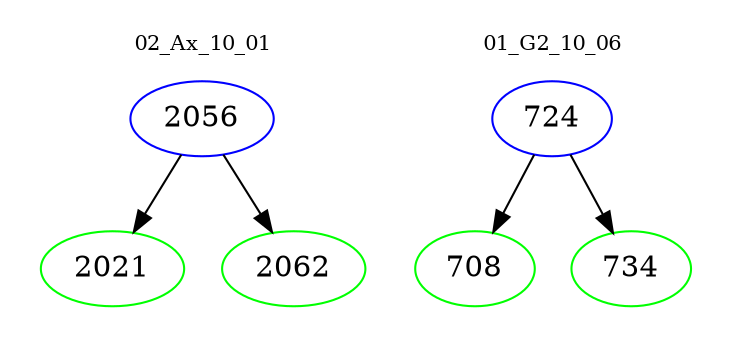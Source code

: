 digraph{
subgraph cluster_0 {
color = white
label = "02_Ax_10_01";
fontsize=10;
T0_2056 [label="2056", color="blue"]
T0_2056 -> T0_2021 [color="black"]
T0_2021 [label="2021", color="green"]
T0_2056 -> T0_2062 [color="black"]
T0_2062 [label="2062", color="green"]
}
subgraph cluster_1 {
color = white
label = "01_G2_10_06";
fontsize=10;
T1_724 [label="724", color="blue"]
T1_724 -> T1_708 [color="black"]
T1_708 [label="708", color="green"]
T1_724 -> T1_734 [color="black"]
T1_734 [label="734", color="green"]
}
}
